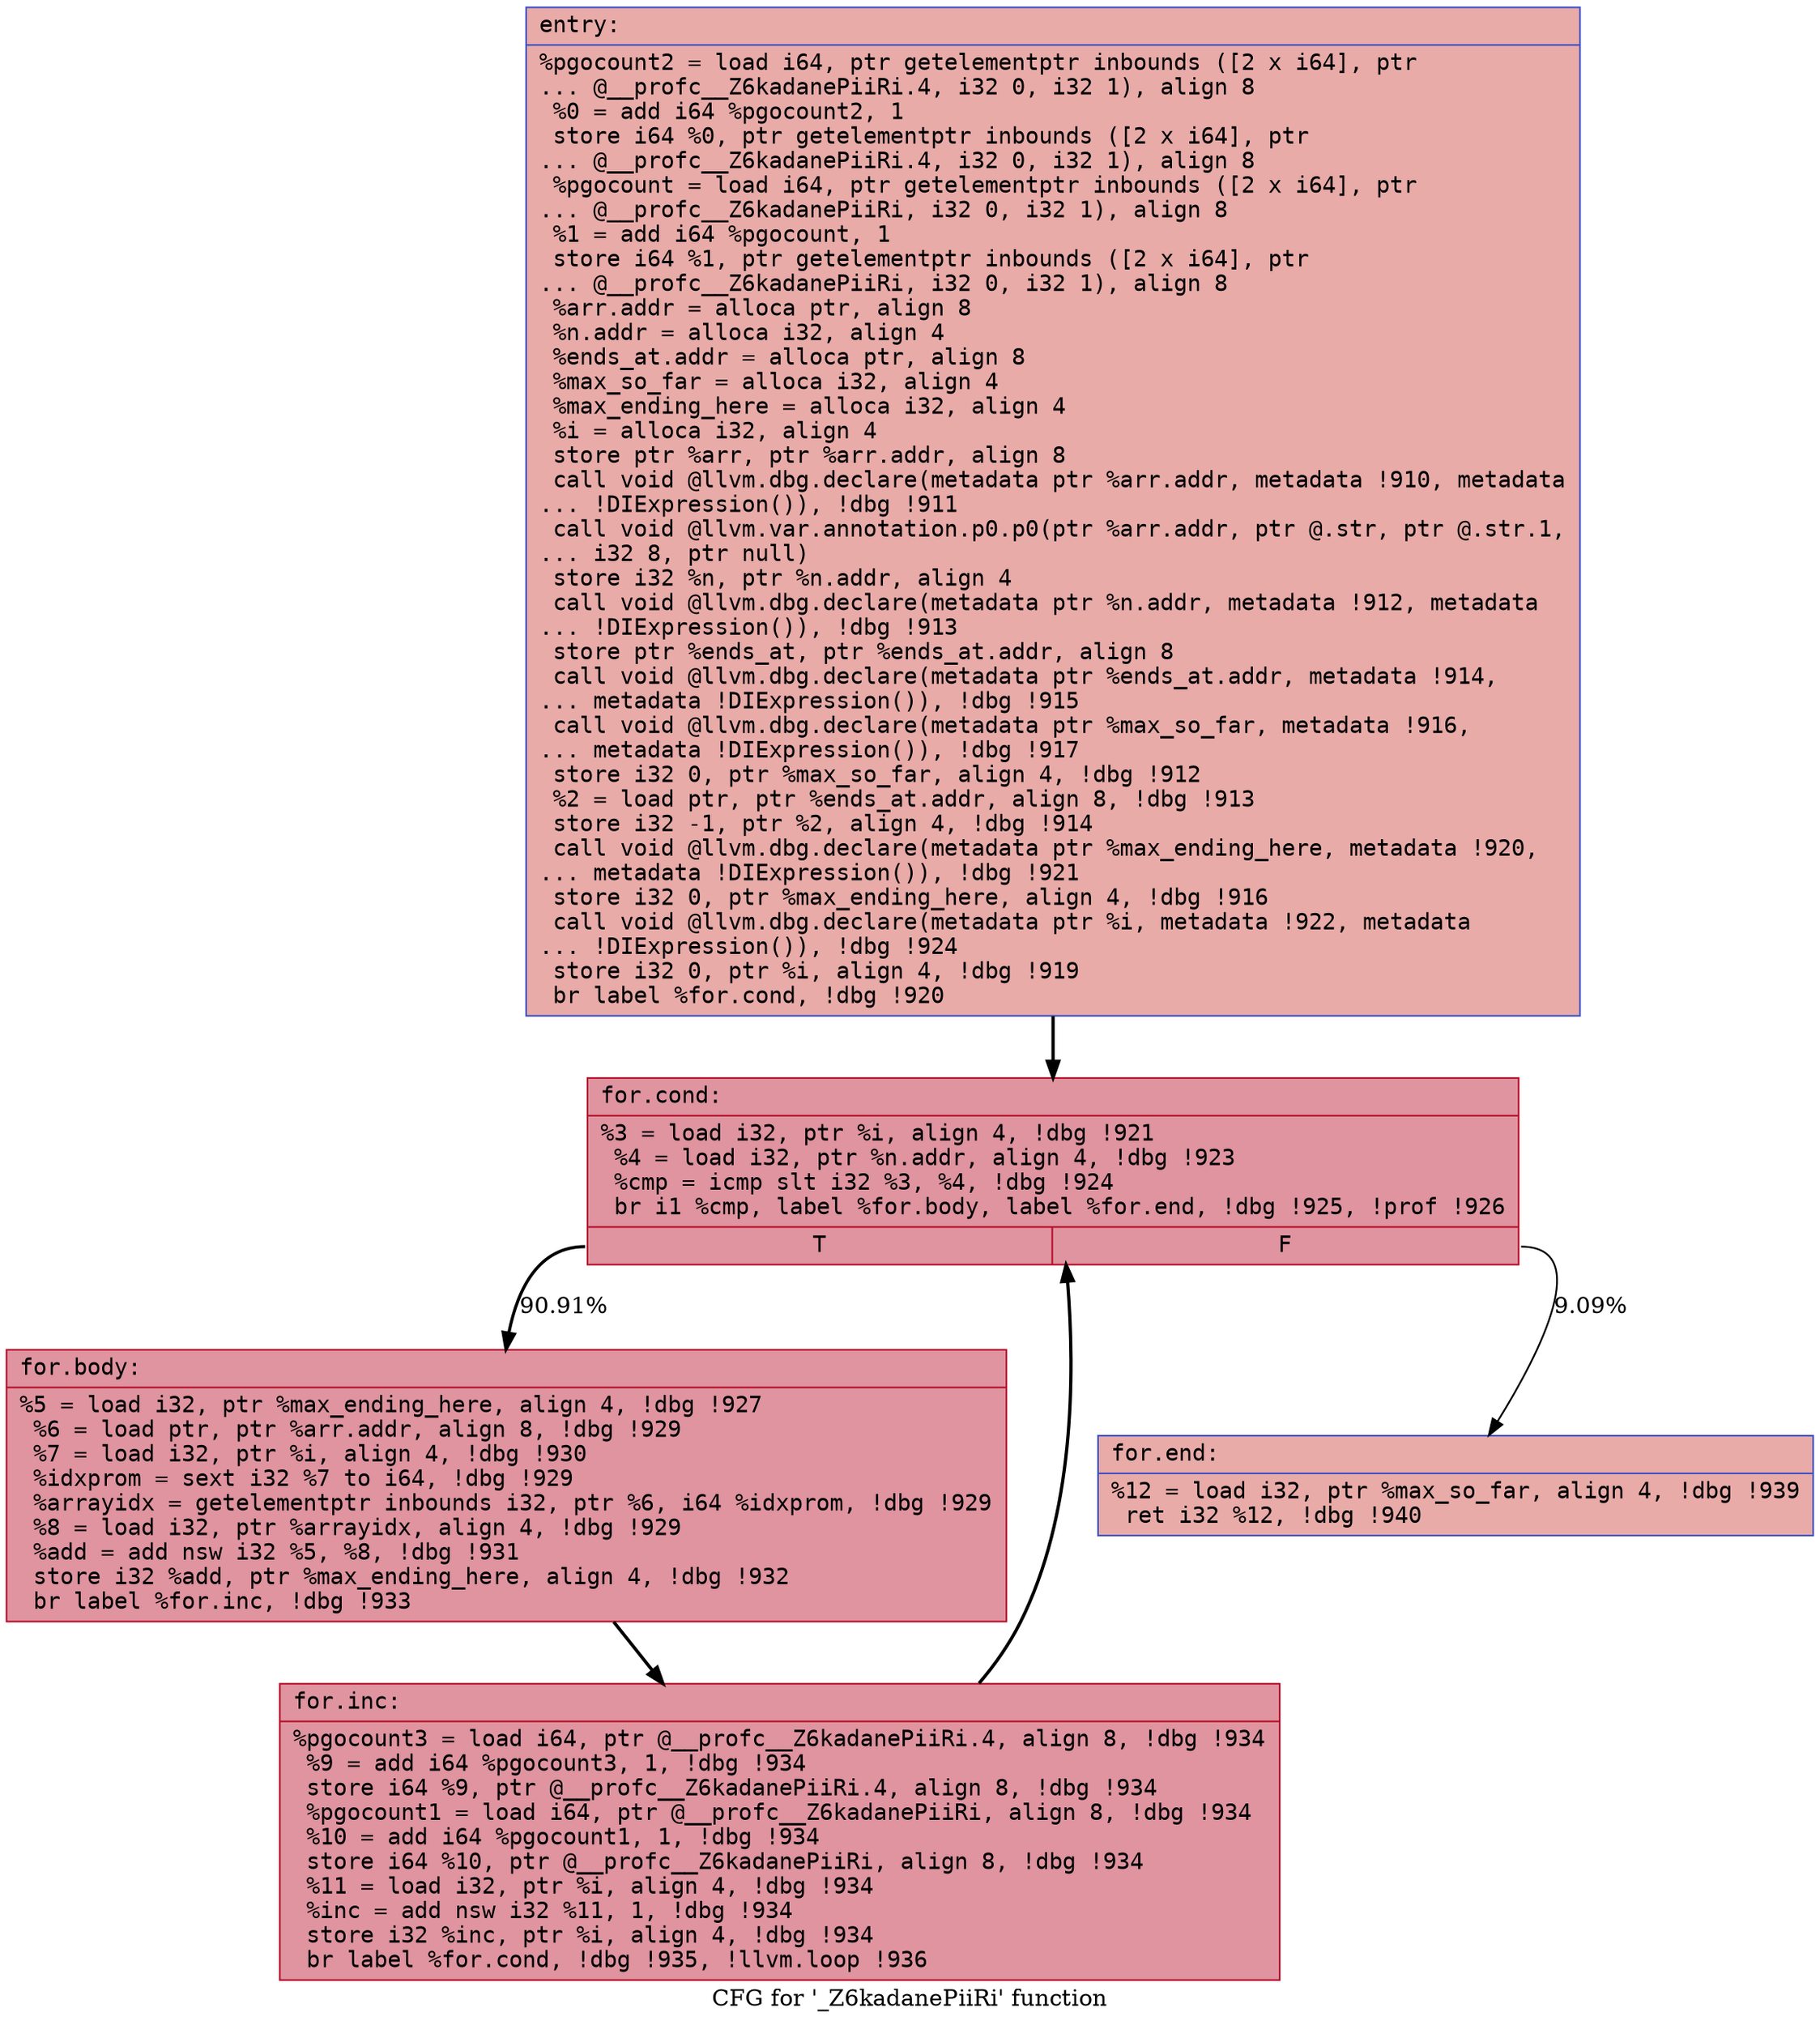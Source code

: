 digraph "CFG for '_Z6kadanePiiRi' function" {
	label="CFG for '_Z6kadanePiiRi' function";

	Node0x5636e69a1420 [shape=record,color="#3d50c3ff", style=filled, fillcolor="#cc403a70" fontname="Courier",label="{entry:\l|  %pgocount2 = load i64, ptr getelementptr inbounds ([2 x i64], ptr\l... @__profc__Z6kadanePiiRi.4, i32 0, i32 1), align 8\l  %0 = add i64 %pgocount2, 1\l  store i64 %0, ptr getelementptr inbounds ([2 x i64], ptr\l... @__profc__Z6kadanePiiRi.4, i32 0, i32 1), align 8\l  %pgocount = load i64, ptr getelementptr inbounds ([2 x i64], ptr\l... @__profc__Z6kadanePiiRi, i32 0, i32 1), align 8\l  %1 = add i64 %pgocount, 1\l  store i64 %1, ptr getelementptr inbounds ([2 x i64], ptr\l... @__profc__Z6kadanePiiRi, i32 0, i32 1), align 8\l  %arr.addr = alloca ptr, align 8\l  %n.addr = alloca i32, align 4\l  %ends_at.addr = alloca ptr, align 8\l  %max_so_far = alloca i32, align 4\l  %max_ending_here = alloca i32, align 4\l  %i = alloca i32, align 4\l  store ptr %arr, ptr %arr.addr, align 8\l  call void @llvm.dbg.declare(metadata ptr %arr.addr, metadata !910, metadata\l... !DIExpression()), !dbg !911\l  call void @llvm.var.annotation.p0.p0(ptr %arr.addr, ptr @.str, ptr @.str.1,\l... i32 8, ptr null)\l  store i32 %n, ptr %n.addr, align 4\l  call void @llvm.dbg.declare(metadata ptr %n.addr, metadata !912, metadata\l... !DIExpression()), !dbg !913\l  store ptr %ends_at, ptr %ends_at.addr, align 8\l  call void @llvm.dbg.declare(metadata ptr %ends_at.addr, metadata !914,\l... metadata !DIExpression()), !dbg !915\l  call void @llvm.dbg.declare(metadata ptr %max_so_far, metadata !916,\l... metadata !DIExpression()), !dbg !917\l  store i32 0, ptr %max_so_far, align 4, !dbg !912\l  %2 = load ptr, ptr %ends_at.addr, align 8, !dbg !913\l  store i32 -1, ptr %2, align 4, !dbg !914\l  call void @llvm.dbg.declare(metadata ptr %max_ending_here, metadata !920,\l... metadata !DIExpression()), !dbg !921\l  store i32 0, ptr %max_ending_here, align 4, !dbg !916\l  call void @llvm.dbg.declare(metadata ptr %i, metadata !922, metadata\l... !DIExpression()), !dbg !924\l  store i32 0, ptr %i, align 4, !dbg !919\l  br label %for.cond, !dbg !920\l}"];
	Node0x5636e69a1420 -> Node0x5636e69a1e30[tooltip="entry -> for.cond\nProbability 100.00%" penwidth=2];
	Node0x5636e69a1e30 [shape=record,color="#b70d28ff", style=filled, fillcolor="#b70d2870" fontname="Courier",label="{for.cond:\l|  %3 = load i32, ptr %i, align 4, !dbg !921\l  %4 = load i32, ptr %n.addr, align 4, !dbg !923\l  %cmp = icmp slt i32 %3, %4, !dbg !924\l  br i1 %cmp, label %for.body, label %for.end, !dbg !925, !prof !926\l|{<s0>T|<s1>F}}"];
	Node0x5636e69a1e30:s0 -> Node0x5636e69a1e80[tooltip="for.cond -> for.body\nProbability 90.91%" label="90.91%" penwidth=1.91];
	Node0x5636e69a1e30:s1 -> Node0x5636e69a1f20[tooltip="for.cond -> for.end\nProbability 9.09%" label="9.09%" penwidth=1.09];
	Node0x5636e69a1e80 [shape=record,color="#b70d28ff", style=filled, fillcolor="#b70d2870" fontname="Courier",label="{for.body:\l|  %5 = load i32, ptr %max_ending_here, align 4, !dbg !927\l  %6 = load ptr, ptr %arr.addr, align 8, !dbg !929\l  %7 = load i32, ptr %i, align 4, !dbg !930\l  %idxprom = sext i32 %7 to i64, !dbg !929\l  %arrayidx = getelementptr inbounds i32, ptr %6, i64 %idxprom, !dbg !929\l  %8 = load i32, ptr %arrayidx, align 4, !dbg !929\l  %add = add nsw i32 %5, %8, !dbg !931\l  store i32 %add, ptr %max_ending_here, align 4, !dbg !932\l  br label %for.inc, !dbg !933\l}"];
	Node0x5636e69a1e80 -> Node0x5636e69a1ed0[tooltip="for.body -> for.inc\nProbability 100.00%" penwidth=2];
	Node0x5636e69a1ed0 [shape=record,color="#b70d28ff", style=filled, fillcolor="#b70d2870" fontname="Courier",label="{for.inc:\l|  %pgocount3 = load i64, ptr @__profc__Z6kadanePiiRi.4, align 8, !dbg !934\l  %9 = add i64 %pgocount3, 1, !dbg !934\l  store i64 %9, ptr @__profc__Z6kadanePiiRi.4, align 8, !dbg !934\l  %pgocount1 = load i64, ptr @__profc__Z6kadanePiiRi, align 8, !dbg !934\l  %10 = add i64 %pgocount1, 1, !dbg !934\l  store i64 %10, ptr @__profc__Z6kadanePiiRi, align 8, !dbg !934\l  %11 = load i32, ptr %i, align 4, !dbg !934\l  %inc = add nsw i32 %11, 1, !dbg !934\l  store i32 %inc, ptr %i, align 4, !dbg !934\l  br label %for.cond, !dbg !935, !llvm.loop !936\l}"];
	Node0x5636e69a1ed0 -> Node0x5636e69a1e30[tooltip="for.inc -> for.cond\nProbability 100.00%" penwidth=2];
	Node0x5636e69a1f20 [shape=record,color="#3d50c3ff", style=filled, fillcolor="#cc403a70" fontname="Courier",label="{for.end:\l|  %12 = load i32, ptr %max_so_far, align 4, !dbg !939\l  ret i32 %12, !dbg !940\l}"];
}

